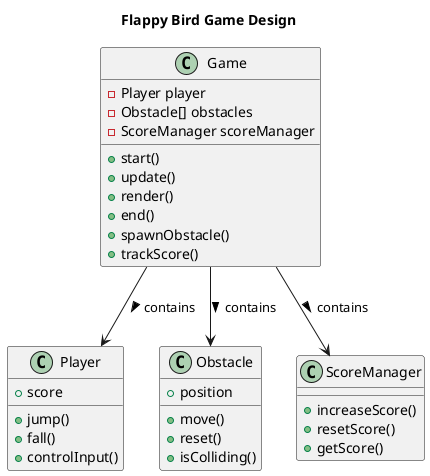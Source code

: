 @startuml
title Flappy Bird Game Design

  class Game {
      +start()
      +update()
      +render()
      +end()
      +spawnObstacle()
      +trackScore()
      
      -Player player
      -Obstacle[] obstacles
      -ScoreManager scoreManager
  }

  class Player {
      +jump()
      +fall()
      +controlInput()
      +score
  }

  class Obstacle {
      +position
      +move()
      +reset()
      +isColliding()
  }

  class ScoreManager {
      +increaseScore()
      +resetScore()
      +getScore()
  }

  Game --> Player : contains >
  Game --> Obstacle : contains >
  Game --> ScoreManager : contains >



@enduml